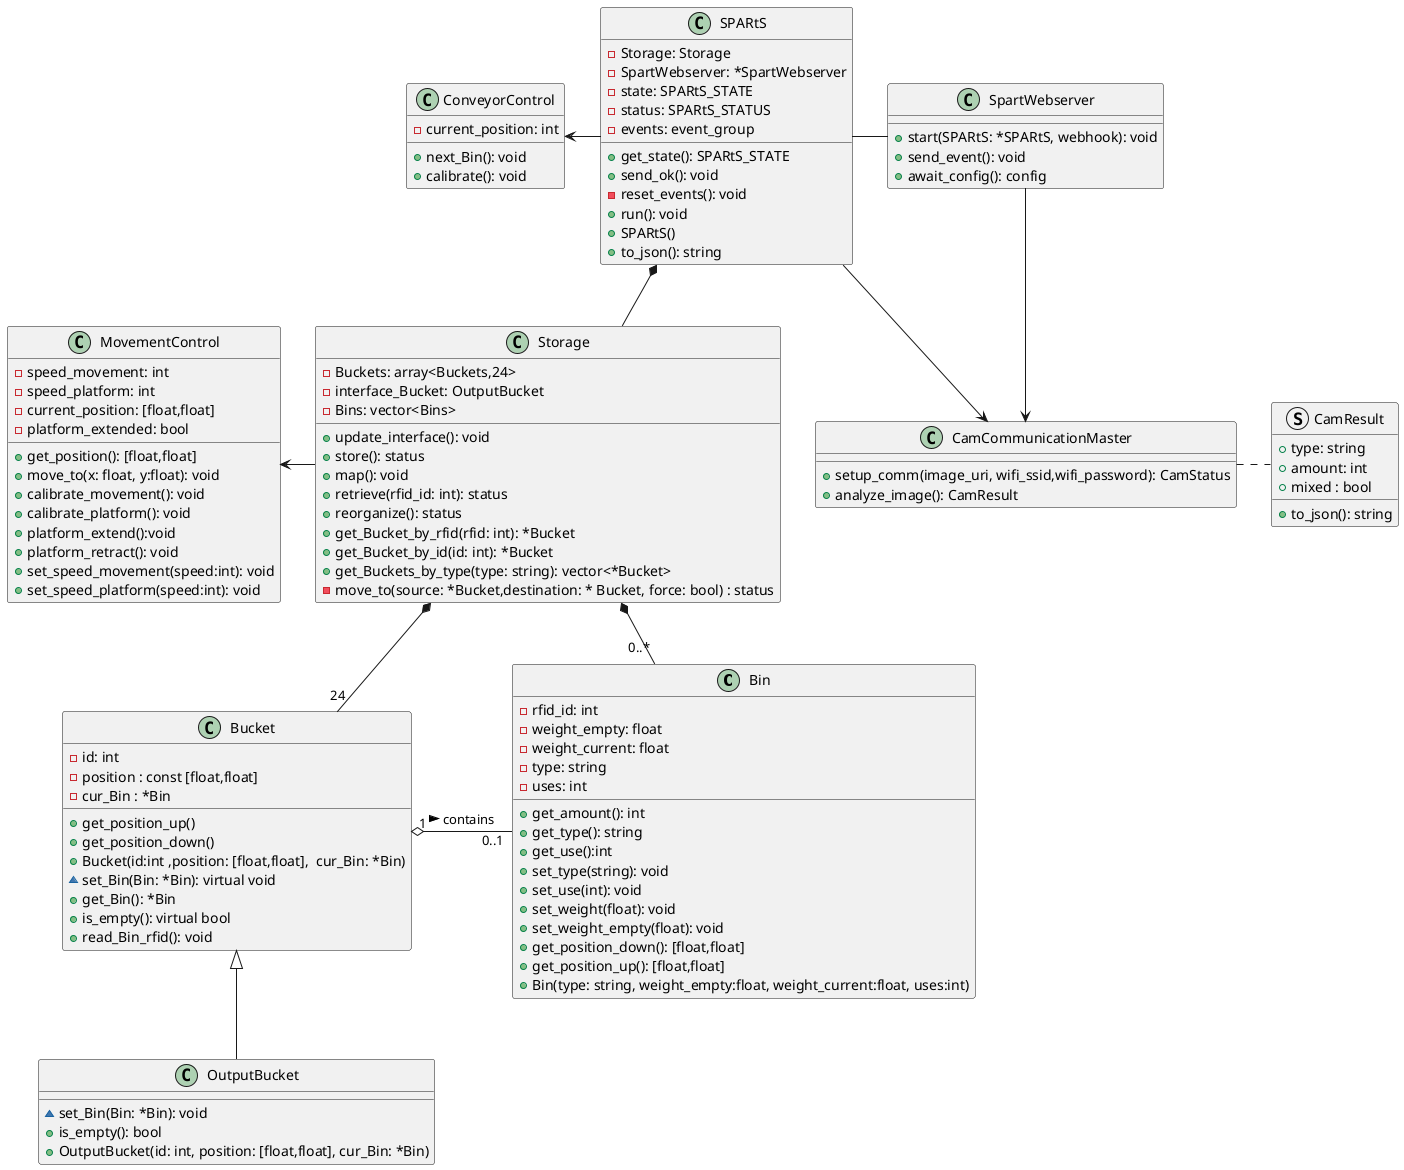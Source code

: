 @startuml class_diagram

class Bin {
    - rfid_id: int
    - weight_empty: float
    - weight_current: float
    - type: string
    - uses: int
    + get_amount(): int 
    + get_type(): string
    + get_use():int
    + set_type(string): void
    + set_use(int): void
    + set_weight(float): void
    + set_weight_empty(float): void
    + get_position_down(): [float,float]
    + get_position_up(): [float,float]
    + Bin(type: string, weight_empty:float, weight_current:float, uses:int)
}

class Bucket {
    - id: int
    - position : const [float,float]
    - cur_Bin : *Bin
    + get_position_up()
    + get_position_down()
    + Bucket(id:int ,position: [float,float],  cur_Bin: *Bin)
    ~ set_Bin(Bin: *Bin): virtual void
    + get_Bin(): *Bin
    + is_empty(): virtual bool
    + read_Bin_rfid(): void

}

class OutputBucket {
    ~ set_Bin(Bin: *Bin): void
    + is_empty(): bool
    + OutputBucket(id: int, position: [float,float], cur_Bin: *Bin)
}

class Storage
{
    - Buckets: array<Buckets,24>
    - interface_Bucket: OutputBucket
    - Bins: vector<Bins>
    + update_interface(): void
    + store(): status
    + map(): void
    + retrieve(rfid_id: int): status
    + reorganize(): status
    + get_Bucket_by_rfid(rfid: int): *Bucket
    + get_Bucket_by_id(id: int): *Bucket
    + get_Buckets_by_type(type: string): vector<*Bucket>
    - move_to(source: *Bucket,destination: * Bucket, force: bool) : status
}

Bucket "1" o- "0..1" Bin : contains >
Bucket <|-- OutputBucket

Storage *-- "24" Bucket
Storage *-- "0..*" Bin

class SPARtS {
    - Storage: Storage
    - SpartWebserver: *SpartWebserver
    - state: SPARtS_STATE
    - status: SPARtS_STATUS
    - events: event_group
    + get_state(): SPARtS_STATE
    + send_ok(): void
    - reset_events(): void
    + run(): void
    + SPARtS()
    + to_json(): string
}

SPARtS *-- Storage

class SpartWebserver {
    + start(SPARtS: *SPARtS, webhook): void
    + send_event(): void
    + await_config(): config
}
SPARtS - SpartWebserver

class CamCommunicationMaster {
    + setup_comm(image_uri, wifi_ssid,wifi_password): CamStatus
    + analyze_image(): CamResult
}
SPARtS --> CamCommunicationMaster
SpartWebserver --> CamCommunicationMaster

MovementControl <-r- Storage

struct CamResult {
    + type: string
    + amount: int
    + mixed : bool
    + to_json(): string
}
CamCommunicationMaster . CamResult

class ConveyorControl {
    - current_position: int
    + next_Bin(): void
    + calibrate(): void
}

ConveyorControl <- SPARtS

class MovementControl {
    - speed_movement: int
    - speed_platform: int
    - current_position: [float,float]
    - platform_extended: bool
    + get_position(): [float,float]
    + move_to(x: float, y:float): void
    + calibrate_movement(): void
    + calibrate_platform(): void
    + platform_extend():void 
    + platform_retract(): void
    + set_speed_movement(speed:int): void
    + set_speed_platform(speed:int): void

}


@enduml